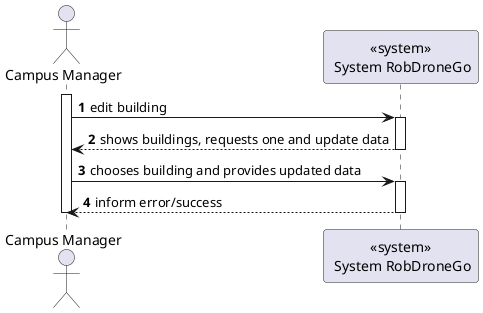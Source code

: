 @startuml
autonumber

actor "Campus Manager" as usr

participant "<<system>>\n System RobDroneGo" as sys

activate usr
    usr -> sys : edit building
    activate sys
        sys --> usr : shows buildings, requests one and update data
    deactivate sys

    usr -> sys : chooses building and provides updated data
    activate sys
        sys --> usr : inform error/success
    deactivate sys
deactivate usr

@enduml
